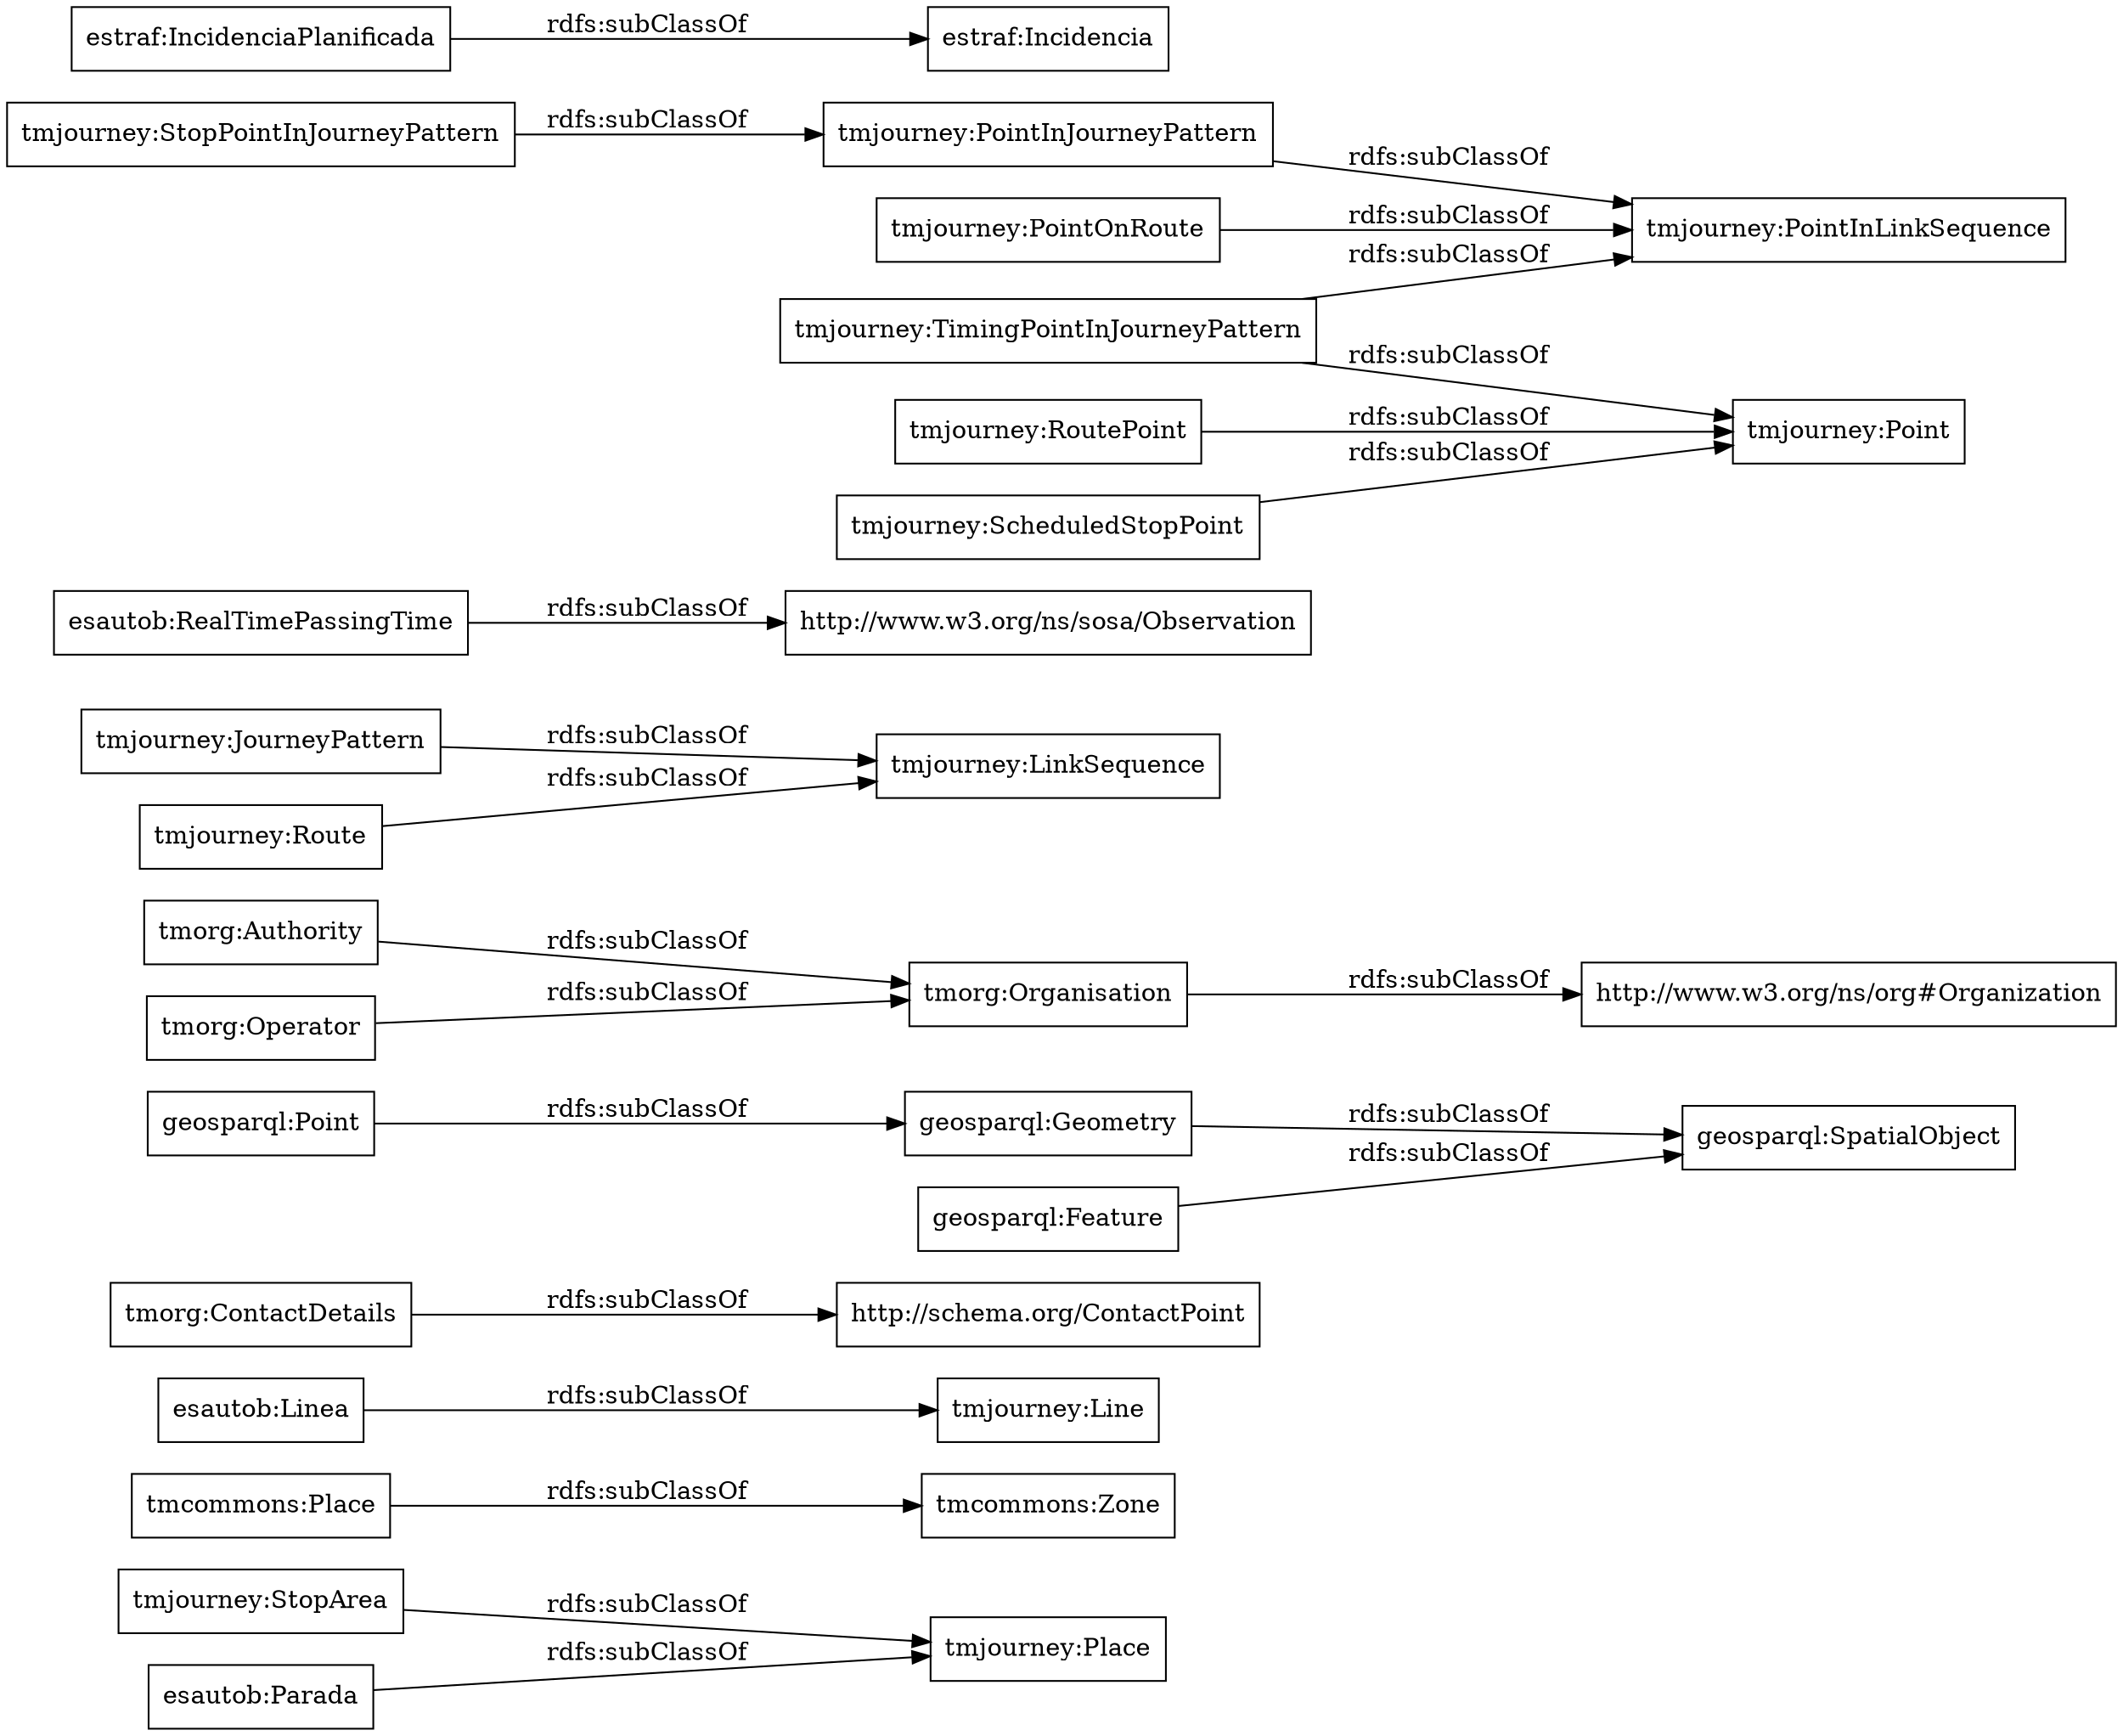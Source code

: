 digraph ar2dtool_diagram { 
rankdir=LR;
size="1000"
node [shape = rectangle, color="black"]; "tmjourney:StopArea" "tmcommons:Place" "tmjourney:Line" "esautob:Linea" "tmorg:ContactDetails" "geosparql:Point" "tmorg:Organisation" "http://schema.org/ContactPoint" "tmjourney:JourneyPattern" "tmjourney:Route" "geosparql:Feature" "http://www.w3.org/ns/org#Organization" "esautob:RealTimePassingTime" "http://www.w3.org/ns/sosa/Observation" "tmcommons:Zone" "tmjourney:StopPointInJourneyPattern" "geosparql:SpatialObject" "tmjourney:TimingPointInJourneyPattern" "tmjourney:PointInJourneyPattern" "estraf:IncidenciaPlanificada" "tmorg:Authority" "tmjourney:PointOnRoute" "estraf:Incidencia" "geosparql:Geometry" "esautob:Parada" "tmjourney:RoutePoint" "tmjourney:PointInLinkSequence" "tmjourney:Point" "tmjourney:LinkSequence" "tmjourney:ScheduledStopPoint" "tmorg:Operator" ; /*classes style*/
	"tmjourney:Route" -> "tmjourney:LinkSequence" [ label = "rdfs:subClassOf" ];
	"tmjourney:StopPointInJourneyPattern" -> "tmjourney:PointInJourneyPattern" [ label = "rdfs:subClassOf" ];
	"geosparql:Geometry" -> "geosparql:SpatialObject" [ label = "rdfs:subClassOf" ];
	"tmorg:Operator" -> "tmorg:Organisation" [ label = "rdfs:subClassOf" ];
	"tmjourney:TimingPointInJourneyPattern" -> "tmjourney:PointInLinkSequence" [ label = "rdfs:subClassOf" ];
	"tmjourney:TimingPointInJourneyPattern" -> "tmjourney:Point" [ label = "rdfs:subClassOf" ];
	"esautob:Linea" -> "tmjourney:Line" [ label = "rdfs:subClassOf" ];
	"estraf:IncidenciaPlanificada" -> "estraf:Incidencia" [ label = "rdfs:subClassOf" ];
	"tmcommons:Place" -> "tmcommons:Zone" [ label = "rdfs:subClassOf" ];
	"tmorg:Organisation" -> "http://www.w3.org/ns/org#Organization" [ label = "rdfs:subClassOf" ];
	"tmjourney:RoutePoint" -> "tmjourney:Point" [ label = "rdfs:subClassOf" ];
	"esautob:Parada" -> "tmjourney:Place" [ label = "rdfs:subClassOf" ];
	"tmjourney:ScheduledStopPoint" -> "tmjourney:Point" [ label = "rdfs:subClassOf" ];
	"tmjourney:PointInJourneyPattern" -> "tmjourney:PointInLinkSequence" [ label = "rdfs:subClassOf" ];
	"tmjourney:PointOnRoute" -> "tmjourney:PointInLinkSequence" [ label = "rdfs:subClassOf" ];
	"geosparql:Feature" -> "geosparql:SpatialObject" [ label = "rdfs:subClassOf" ];
	"tmjourney:JourneyPattern" -> "tmjourney:LinkSequence" [ label = "rdfs:subClassOf" ];
	"tmorg:Authority" -> "tmorg:Organisation" [ label = "rdfs:subClassOf" ];
	"tmjourney:StopArea" -> "tmjourney:Place" [ label = "rdfs:subClassOf" ];
	"geosparql:Point" -> "geosparql:Geometry" [ label = "rdfs:subClassOf" ];
	"esautob:RealTimePassingTime" -> "http://www.w3.org/ns/sosa/Observation" [ label = "rdfs:subClassOf" ];
	"tmorg:ContactDetails" -> "http://schema.org/ContactPoint" [ label = "rdfs:subClassOf" ];

}

